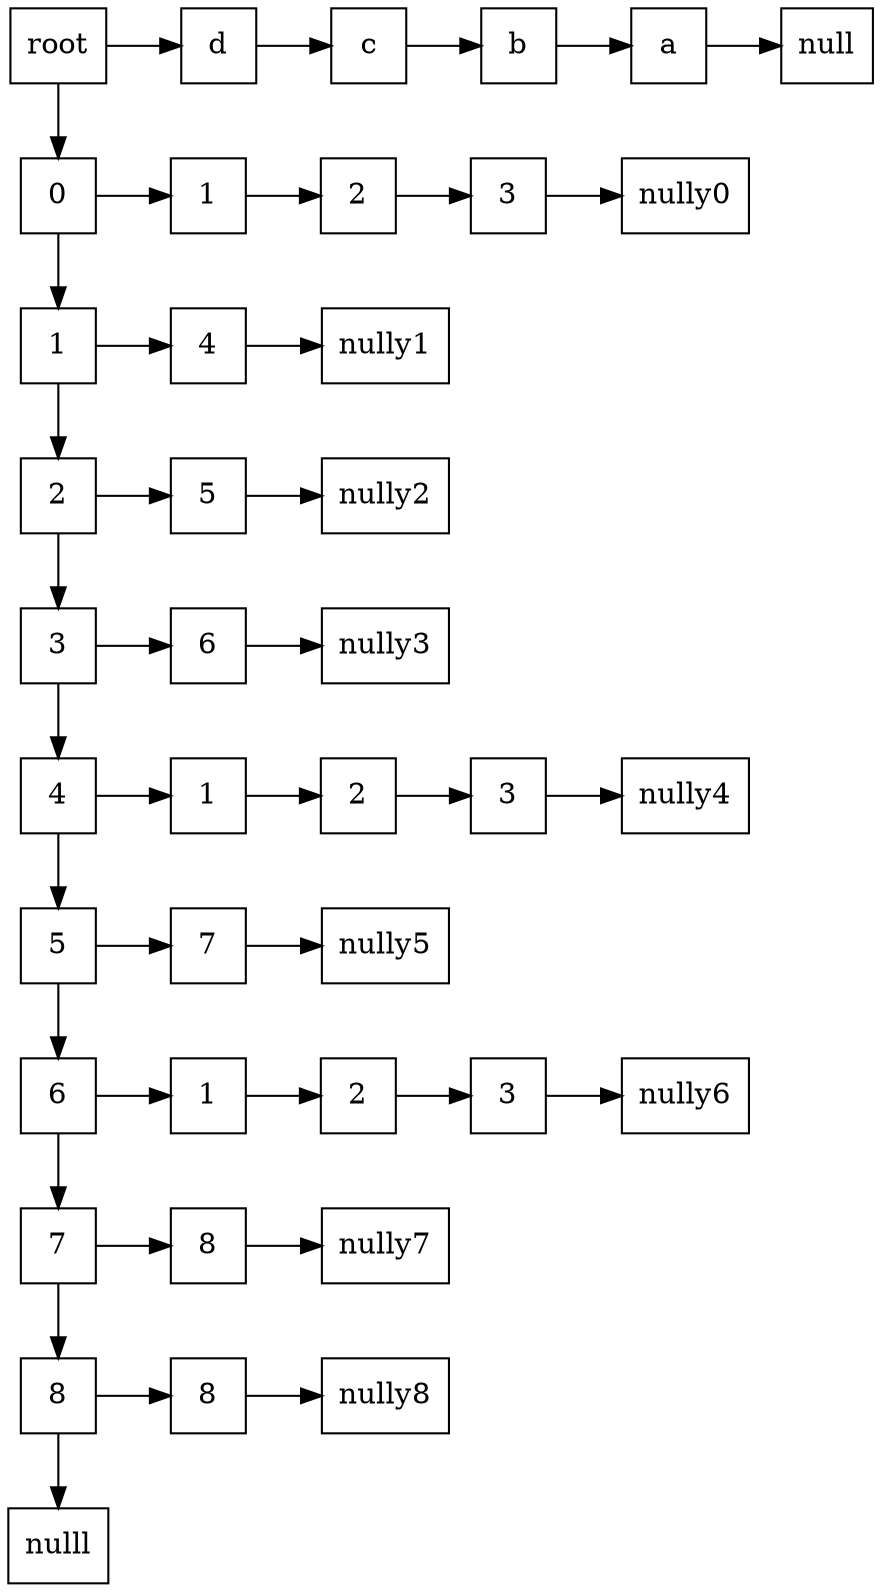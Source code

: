 digraph tabla{ 
 	rankdir=TB;
	node [shape=rectangle, height=0.5, width=0.5];
	graph[ nodesep = 0.5];
	d[label="d"];
	c[label="c"];
	b[label="b"];
	a[label="a"];
	root[label="root"];
	y0[label="0"];
	y1[label="1"];
	y2[label="2"];
	y3[label="3"];
	y4[label="4"];
	y5[label="5"];
	y6[label="6"];
	y7[label="7"];
	y8[label="8"];
	root -> d -> c -> b -> a -> null
	root -> y0 -> y1 -> y2 -> y3 -> y4 -> y5 -> y6 -> y7 -> y8 -> nulll
	xy01[label="1"]
	xy02[label="2"]
	xy03[label="3"]
	xy14[label="4"]
	xy25[label="5"]
	xy36[label="6"]
	xy41[label="1"]
	xy42[label="2"]
	xy43[label="3"]
	xy57[label="7"]
	xy61[label="1"]
	xy62[label="2"]
	xy63[label="3"]
	xy78[label="8"]
	xy88[label="8"]
	y0 -> xy01 -> xy02 -> xy03 -> nully0[constraint=false];
	y1 -> xy14 -> nully1[constraint=false];
	y2 -> xy25 -> nully2[constraint=false];
	y3 -> xy36 -> nully3[constraint=false];
	y4 -> xy41 -> xy42 -> xy43 -> nully4[constraint=false];
	y5 -> xy57 -> nully5[constraint=false];
	y6 -> xy61 -> xy62 -> xy63 -> nully6[constraint=false];
	y7 -> xy78 -> nully7[constraint=false];
	y8 -> xy88 -> nully8[constraint=false];
	{ rank=same;root;null;d;c;b;a}
	{ rank=same;y0;nully0;xy01;xy02;xy03}
	{ rank=same;y1;nully1;xy14}
	{ rank=same;y2;nully2;xy25}
	{ rank=same;y3;nully3;xy36}
	{ rank=same;y4;nully4;xy41;xy42;xy43}
	{ rank=same;y5;nully5;xy57}
	{ rank=same;y6;nully6;xy61;xy62;xy63}
	{ rank=same;y7;nully7;xy78}
	{ rank=same;y8;nully8;xy88}
}